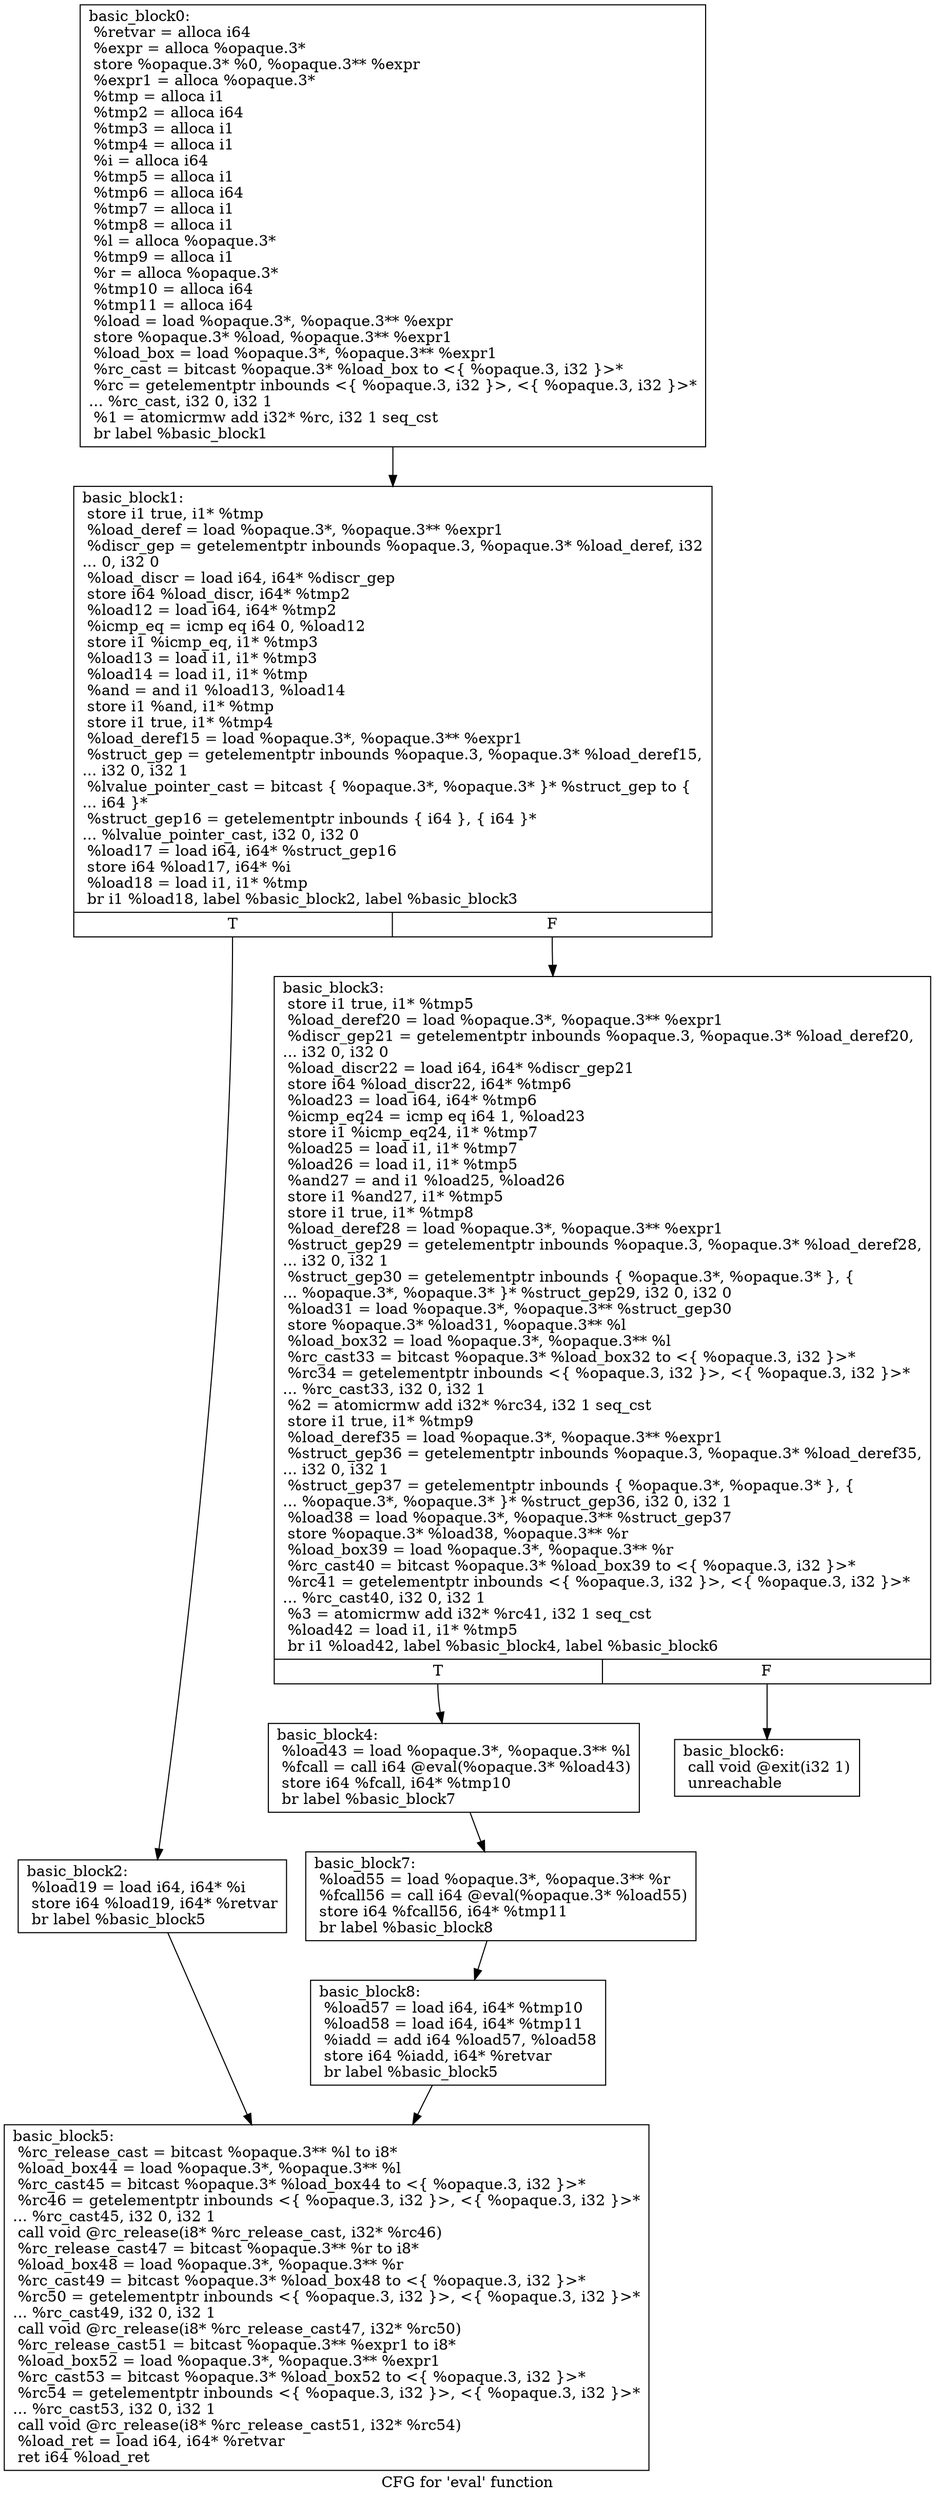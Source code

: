 digraph "CFG for 'eval' function" {
	label="CFG for 'eval' function";

	Node0x22f0940 [shape=record,label="{basic_block0:\l  %retvar = alloca i64\l  %expr = alloca %opaque.3*\l  store %opaque.3* %0, %opaque.3** %expr\l  %expr1 = alloca %opaque.3*\l  %tmp = alloca i1\l  %tmp2 = alloca i64\l  %tmp3 = alloca i1\l  %tmp4 = alloca i1\l  %i = alloca i64\l  %tmp5 = alloca i1\l  %tmp6 = alloca i64\l  %tmp7 = alloca i1\l  %tmp8 = alloca i1\l  %l = alloca %opaque.3*\l  %tmp9 = alloca i1\l  %r = alloca %opaque.3*\l  %tmp10 = alloca i64\l  %tmp11 = alloca i64\l  %load = load %opaque.3*, %opaque.3** %expr\l  store %opaque.3* %load, %opaque.3** %expr1\l  %load_box = load %opaque.3*, %opaque.3** %expr1\l  %rc_cast = bitcast %opaque.3* %load_box to \<\{ %opaque.3, i32 \}\>*\l  %rc = getelementptr inbounds \<\{ %opaque.3, i32 \}\>, \<\{ %opaque.3, i32 \}\>*\l... %rc_cast, i32 0, i32 1\l  %1 = atomicrmw add i32* %rc, i32 1 seq_cst\l  br label %basic_block1\l}"];
	Node0x22f0940 -> Node0x22f1800;
	Node0x22f1800 [shape=record,label="{basic_block1:                                     \l  store i1 true, i1* %tmp\l  %load_deref = load %opaque.3*, %opaque.3** %expr1\l  %discr_gep = getelementptr inbounds %opaque.3, %opaque.3* %load_deref, i32\l... 0, i32 0\l  %load_discr = load i64, i64* %discr_gep\l  store i64 %load_discr, i64* %tmp2\l  %load12 = load i64, i64* %tmp2\l  %icmp_eq = icmp eq i64 0, %load12\l  store i1 %icmp_eq, i1* %tmp3\l  %load13 = load i1, i1* %tmp3\l  %load14 = load i1, i1* %tmp\l  %and = and i1 %load13, %load14\l  store i1 %and, i1* %tmp\l  store i1 true, i1* %tmp4\l  %load_deref15 = load %opaque.3*, %opaque.3** %expr1\l  %struct_gep = getelementptr inbounds %opaque.3, %opaque.3* %load_deref15,\l... i32 0, i32 1\l  %lvalue_pointer_cast = bitcast \{ %opaque.3*, %opaque.3* \}* %struct_gep to \{\l... i64 \}*\l  %struct_gep16 = getelementptr inbounds \{ i64 \}, \{ i64 \}*\l... %lvalue_pointer_cast, i32 0, i32 0\l  %load17 = load i64, i64* %struct_gep16\l  store i64 %load17, i64* %i\l  %load18 = load i1, i1* %tmp\l  br i1 %load18, label %basic_block2, label %basic_block3\l|{<s0>T|<s1>F}}"];
	Node0x22f1800:s0 -> Node0x22f27c0;
	Node0x22f1800:s1 -> Node0x22f2870;
	Node0x22f27c0 [shape=record,label="{basic_block2:                                     \l  %load19 = load i64, i64* %i\l  store i64 %load19, i64* %retvar\l  br label %basic_block5\l}"];
	Node0x22f27c0 -> Node0x22ec8f0;
	Node0x22f2870 [shape=record,label="{basic_block3:                                     \l  store i1 true, i1* %tmp5\l  %load_deref20 = load %opaque.3*, %opaque.3** %expr1\l  %discr_gep21 = getelementptr inbounds %opaque.3, %opaque.3* %load_deref20,\l... i32 0, i32 0\l  %load_discr22 = load i64, i64* %discr_gep21\l  store i64 %load_discr22, i64* %tmp6\l  %load23 = load i64, i64* %tmp6\l  %icmp_eq24 = icmp eq i64 1, %load23\l  store i1 %icmp_eq24, i1* %tmp7\l  %load25 = load i1, i1* %tmp7\l  %load26 = load i1, i1* %tmp5\l  %and27 = and i1 %load25, %load26\l  store i1 %and27, i1* %tmp5\l  store i1 true, i1* %tmp8\l  %load_deref28 = load %opaque.3*, %opaque.3** %expr1\l  %struct_gep29 = getelementptr inbounds %opaque.3, %opaque.3* %load_deref28,\l... i32 0, i32 1\l  %struct_gep30 = getelementptr inbounds \{ %opaque.3*, %opaque.3* \}, \{\l... %opaque.3*, %opaque.3* \}* %struct_gep29, i32 0, i32 0\l  %load31 = load %opaque.3*, %opaque.3** %struct_gep30\l  store %opaque.3* %load31, %opaque.3** %l\l  %load_box32 = load %opaque.3*, %opaque.3** %l\l  %rc_cast33 = bitcast %opaque.3* %load_box32 to \<\{ %opaque.3, i32 \}\>*\l  %rc34 = getelementptr inbounds \<\{ %opaque.3, i32 \}\>, \<\{ %opaque.3, i32 \}\>*\l... %rc_cast33, i32 0, i32 1\l  %2 = atomicrmw add i32* %rc34, i32 1 seq_cst\l  store i1 true, i1* %tmp9\l  %load_deref35 = load %opaque.3*, %opaque.3** %expr1\l  %struct_gep36 = getelementptr inbounds %opaque.3, %opaque.3* %load_deref35,\l... i32 0, i32 1\l  %struct_gep37 = getelementptr inbounds \{ %opaque.3*, %opaque.3* \}, \{\l... %opaque.3*, %opaque.3* \}* %struct_gep36, i32 0, i32 1\l  %load38 = load %opaque.3*, %opaque.3** %struct_gep37\l  store %opaque.3* %load38, %opaque.3** %r\l  %load_box39 = load %opaque.3*, %opaque.3** %r\l  %rc_cast40 = bitcast %opaque.3* %load_box39 to \<\{ %opaque.3, i32 \}\>*\l  %rc41 = getelementptr inbounds \<\{ %opaque.3, i32 \}\>, \<\{ %opaque.3, i32 \}\>*\l... %rc_cast40, i32 0, i32 1\l  %3 = atomicrmw add i32* %rc41, i32 1 seq_cst\l  %load42 = load i1, i1* %tmp5\l  br i1 %load42, label %basic_block4, label %basic_block6\l|{<s0>T|<s1>F}}"];
	Node0x22f2870:s0 -> Node0x22f5420;
	Node0x22f2870:s1 -> Node0x22f5500;
	Node0x22f5420 [shape=record,label="{basic_block4:                                     \l  %load43 = load %opaque.3*, %opaque.3** %l\l  %fcall = call i64 @eval(%opaque.3* %load43)\l  store i64 %fcall, i64* %tmp10\l  br label %basic_block7\l}"];
	Node0x22f5420 -> Node0x22f5800;
	Node0x22ec8f0 [shape=record,label="{basic_block5:                                     \l  %rc_release_cast = bitcast %opaque.3** %l to i8*\l  %load_box44 = load %opaque.3*, %opaque.3** %l\l  %rc_cast45 = bitcast %opaque.3* %load_box44 to \<\{ %opaque.3, i32 \}\>*\l  %rc46 = getelementptr inbounds \<\{ %opaque.3, i32 \}\>, \<\{ %opaque.3, i32 \}\>*\l... %rc_cast45, i32 0, i32 1\l  call void @rc_release(i8* %rc_release_cast, i32* %rc46)\l  %rc_release_cast47 = bitcast %opaque.3** %r to i8*\l  %load_box48 = load %opaque.3*, %opaque.3** %r\l  %rc_cast49 = bitcast %opaque.3* %load_box48 to \<\{ %opaque.3, i32 \}\>*\l  %rc50 = getelementptr inbounds \<\{ %opaque.3, i32 \}\>, \<\{ %opaque.3, i32 \}\>*\l... %rc_cast49, i32 0, i32 1\l  call void @rc_release(i8* %rc_release_cast47, i32* %rc50)\l  %rc_release_cast51 = bitcast %opaque.3** %expr1 to i8*\l  %load_box52 = load %opaque.3*, %opaque.3** %expr1\l  %rc_cast53 = bitcast %opaque.3* %load_box52 to \<\{ %opaque.3, i32 \}\>*\l  %rc54 = getelementptr inbounds \<\{ %opaque.3, i32 \}\>, \<\{ %opaque.3, i32 \}\>*\l... %rc_cast53, i32 0, i32 1\l  call void @rc_release(i8* %rc_release_cast51, i32* %rc54)\l  %load_ret = load i64, i64* %retvar\l  ret i64 %load_ret\l}"];
	Node0x22f5500 [shape=record,label="{basic_block6:                                     \l  call void @exit(i32 1)\l  unreachable\l}"];
	Node0x22f5800 [shape=record,label="{basic_block7:                                     \l  %load55 = load %opaque.3*, %opaque.3** %r\l  %fcall56 = call i64 @eval(%opaque.3* %load55)\l  store i64 %fcall56, i64* %tmp11\l  br label %basic_block8\l}"];
	Node0x22f5800 -> Node0x22f66f0;
	Node0x22f66f0 [shape=record,label="{basic_block8:                                     \l  %load57 = load i64, i64* %tmp10\l  %load58 = load i64, i64* %tmp11\l  %iadd = add i64 %load57, %load58\l  store i64 %iadd, i64* %retvar\l  br label %basic_block5\l}"];
	Node0x22f66f0 -> Node0x22ec8f0;
}
